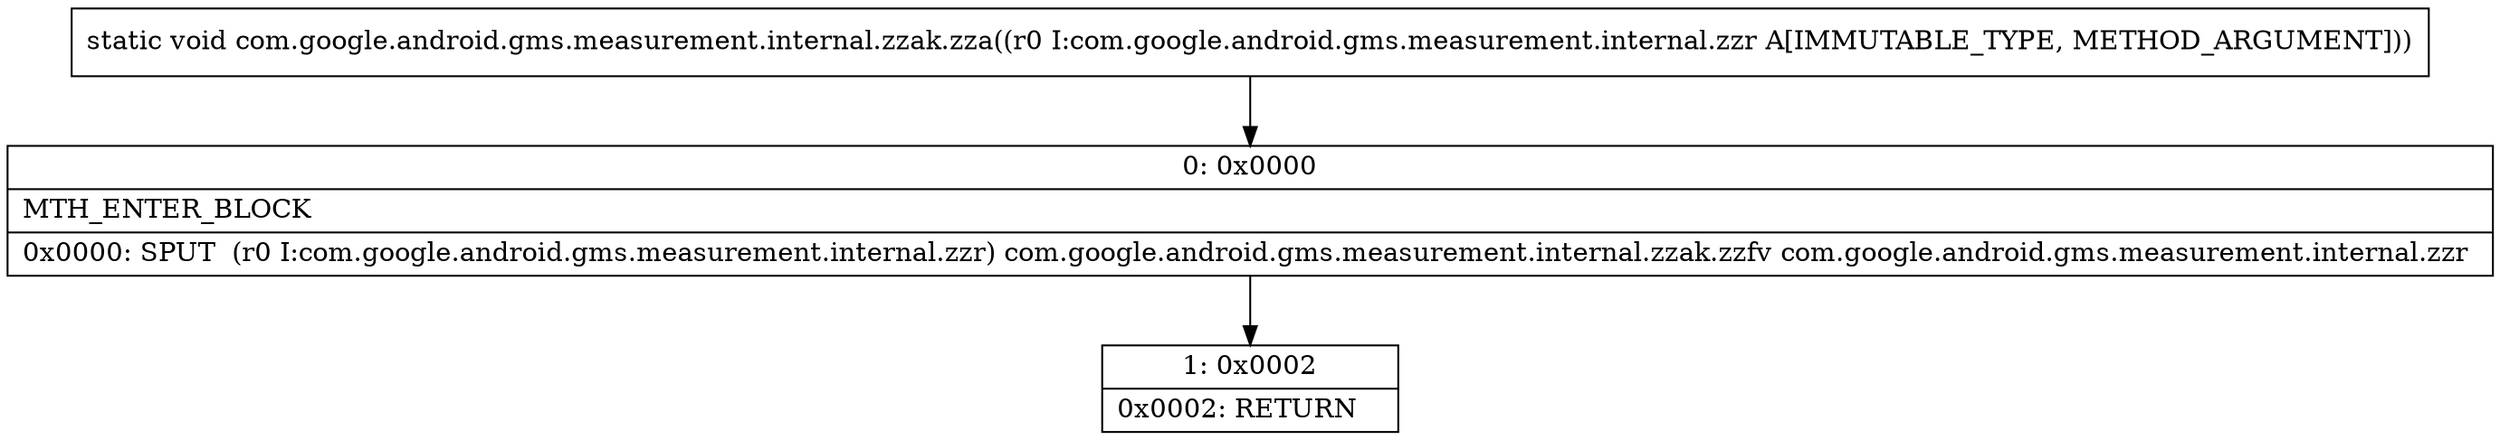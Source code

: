 digraph "CFG forcom.google.android.gms.measurement.internal.zzak.zza(Lcom\/google\/android\/gms\/measurement\/internal\/zzr;)V" {
Node_0 [shape=record,label="{0\:\ 0x0000|MTH_ENTER_BLOCK\l|0x0000: SPUT  (r0 I:com.google.android.gms.measurement.internal.zzr) com.google.android.gms.measurement.internal.zzak.zzfv com.google.android.gms.measurement.internal.zzr \l}"];
Node_1 [shape=record,label="{1\:\ 0x0002|0x0002: RETURN   \l}"];
MethodNode[shape=record,label="{static void com.google.android.gms.measurement.internal.zzak.zza((r0 I:com.google.android.gms.measurement.internal.zzr A[IMMUTABLE_TYPE, METHOD_ARGUMENT])) }"];
MethodNode -> Node_0;
Node_0 -> Node_1;
}


